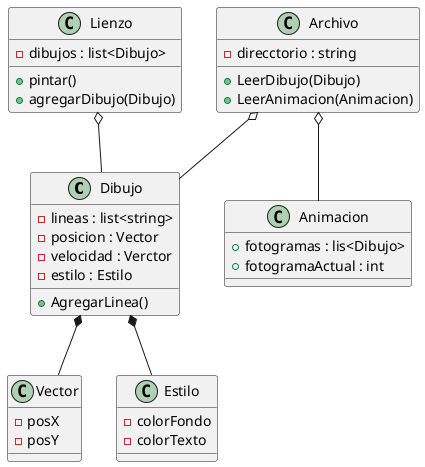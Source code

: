 @startuml pintor

class Dibujo
{
    - lineas : list<string>
    - posicion : Vector
    - velocidad : Verctor
    - estilo : Estilo
    + AgregarLinea()
}

class Vector
{
    - posX
    - posY
}

class Archivo
{
    - direcctorio : string
    + LeerDibujo(Dibujo)
    + LeerAnimacion(Animacion)
}

class Estilo
{
    - colorFondo
    - colorTexto
}

class Animacion
{
    + fotogramas : lis<Dibujo>
    + fotogramaActual : int
}

class Lienzo
{
    - dibujos : list<Dibujo>
    + pintar()
    + agregarDibujo(Dibujo)


}

Dibujo *-- Vector
Archivo o-- Dibujo
Dibujo *-- Estilo
Archivo o-- Animacion
Lienzo o-- Dibujo

@enduml